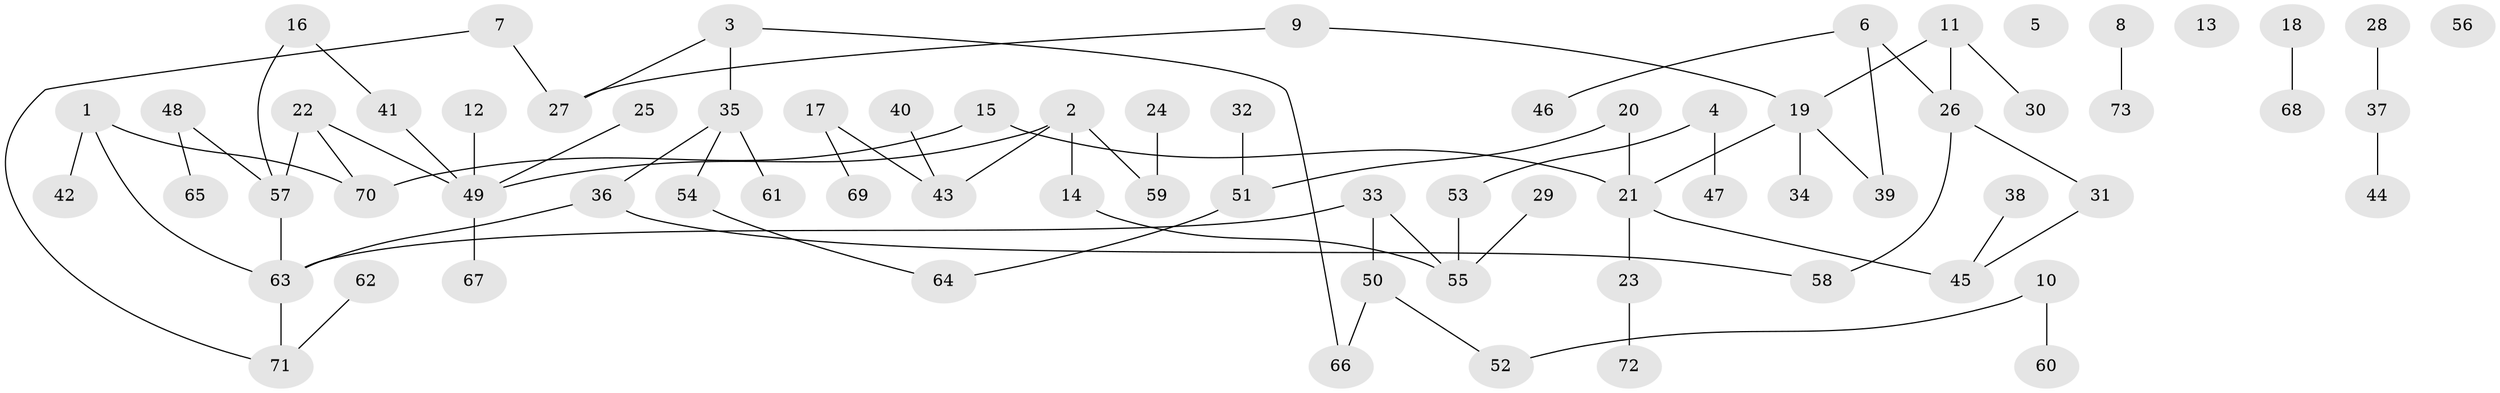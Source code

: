 // Generated by graph-tools (version 1.1) at 2025/40/03/09/25 04:40:40]
// undirected, 73 vertices, 76 edges
graph export_dot {
graph [start="1"]
  node [color=gray90,style=filled];
  1;
  2;
  3;
  4;
  5;
  6;
  7;
  8;
  9;
  10;
  11;
  12;
  13;
  14;
  15;
  16;
  17;
  18;
  19;
  20;
  21;
  22;
  23;
  24;
  25;
  26;
  27;
  28;
  29;
  30;
  31;
  32;
  33;
  34;
  35;
  36;
  37;
  38;
  39;
  40;
  41;
  42;
  43;
  44;
  45;
  46;
  47;
  48;
  49;
  50;
  51;
  52;
  53;
  54;
  55;
  56;
  57;
  58;
  59;
  60;
  61;
  62;
  63;
  64;
  65;
  66;
  67;
  68;
  69;
  70;
  71;
  72;
  73;
  1 -- 42;
  1 -- 63;
  1 -- 70;
  2 -- 14;
  2 -- 43;
  2 -- 49;
  2 -- 59;
  3 -- 27;
  3 -- 35;
  3 -- 66;
  4 -- 47;
  4 -- 53;
  6 -- 26;
  6 -- 39;
  6 -- 46;
  7 -- 27;
  7 -- 71;
  8 -- 73;
  9 -- 19;
  9 -- 27;
  10 -- 52;
  10 -- 60;
  11 -- 19;
  11 -- 26;
  11 -- 30;
  12 -- 49;
  14 -- 55;
  15 -- 21;
  15 -- 70;
  16 -- 41;
  16 -- 57;
  17 -- 43;
  17 -- 69;
  18 -- 68;
  19 -- 21;
  19 -- 34;
  19 -- 39;
  20 -- 21;
  20 -- 51;
  21 -- 23;
  21 -- 45;
  22 -- 49;
  22 -- 57;
  22 -- 70;
  23 -- 72;
  24 -- 59;
  25 -- 49;
  26 -- 31;
  26 -- 58;
  28 -- 37;
  29 -- 55;
  31 -- 45;
  32 -- 51;
  33 -- 50;
  33 -- 55;
  33 -- 63;
  35 -- 36;
  35 -- 54;
  35 -- 61;
  36 -- 58;
  36 -- 63;
  37 -- 44;
  38 -- 45;
  40 -- 43;
  41 -- 49;
  48 -- 57;
  48 -- 65;
  49 -- 67;
  50 -- 52;
  50 -- 66;
  51 -- 64;
  53 -- 55;
  54 -- 64;
  57 -- 63;
  62 -- 71;
  63 -- 71;
}
